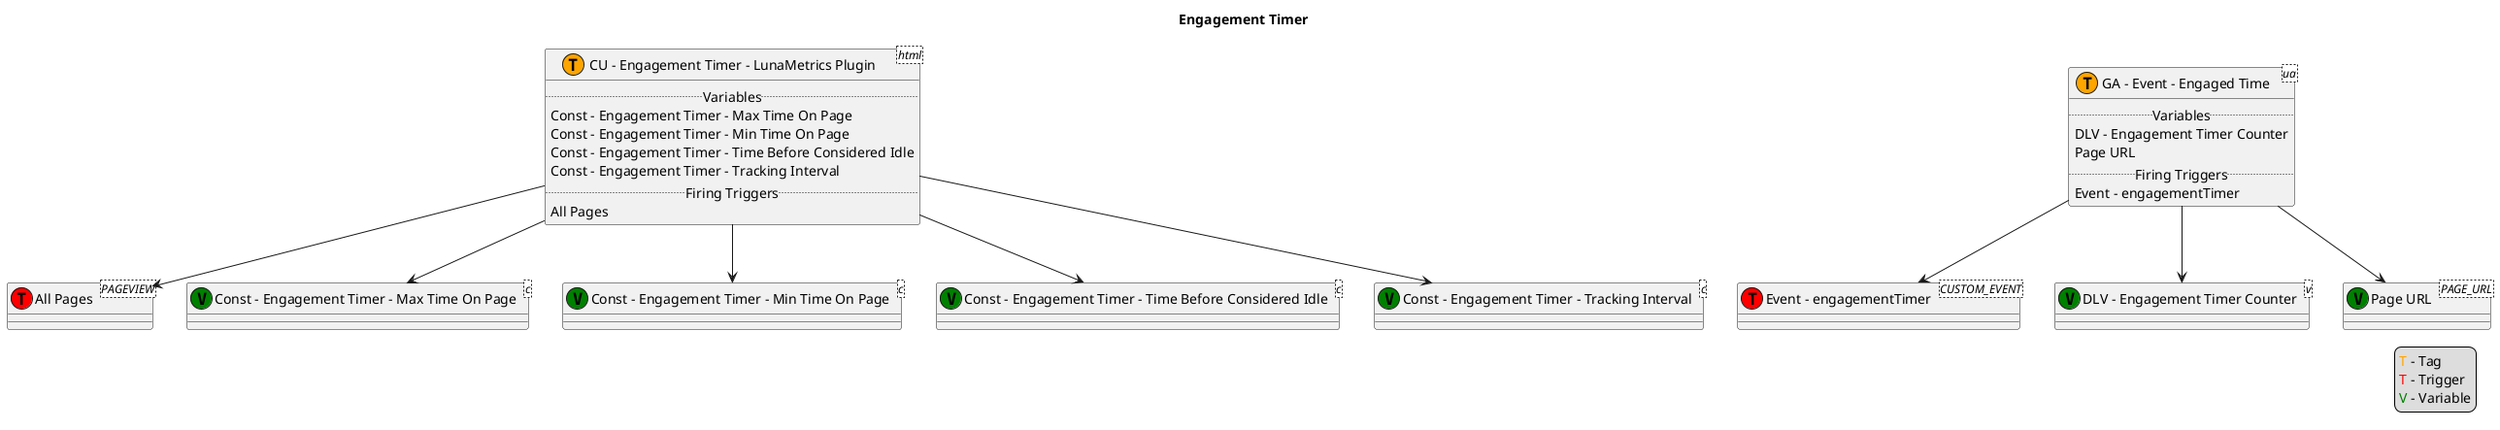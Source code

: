 @startuml
title Engagement Timer
legend right
<color:orange>T</color> - Tag
<color:red>T</color> - Trigger
<color:green>V</color> - Variable
end legend
class "CU - Engagement Timer - LunaMetrics Plugin" as 05<html> << (T, orange) >> {
    .. Variables ..
    Const - Engagement Timer - Max Time On Page
    Const - Engagement Timer - Min Time On Page
    Const - Engagement Timer - Time Before Considered Idle
    Const - Engagement Timer - Tracking Interval
    .. Firing Triggers ..
    All Pages
}
class "GA - Event - Engaged Time" as 06<ua> << (T, orange) >> {
    .. Variables ..
    DLV - Engagement Timer Counter
    Page URL
    .. Firing Triggers ..
    Event - engagementTimer
}
class "Event - engagementTimer" as 110<CUSTOM_EVENT> << (T, red) >>
class "All Pages" as 2147479553<PAGEVIEW> << (T, red) >>
class "Const - Engagement Timer - Max Time On Page" as 211<c> << (V, green) >>
class "Const - Engagement Timer - Min Time On Page" as 212<c> << (V, green) >>
class "Const - Engagement Timer - Time Before Considered Idle" as 213<c> << (V, green) >>
class "Const - Engagement Timer - Tracking Interval" as 214<c> << (V, green) >>
class "DLV - Engagement Timer Counter" as 215<v> << (V, green) >>
class "Page URL"<PAGE_URL> << (V, green) >>
05 --> 2147479553
06 --> 110
05 --> 211
05 --> 212
05 --> 213
05 --> 214
06 --> 215
06 --> "Page URL"
@enduml